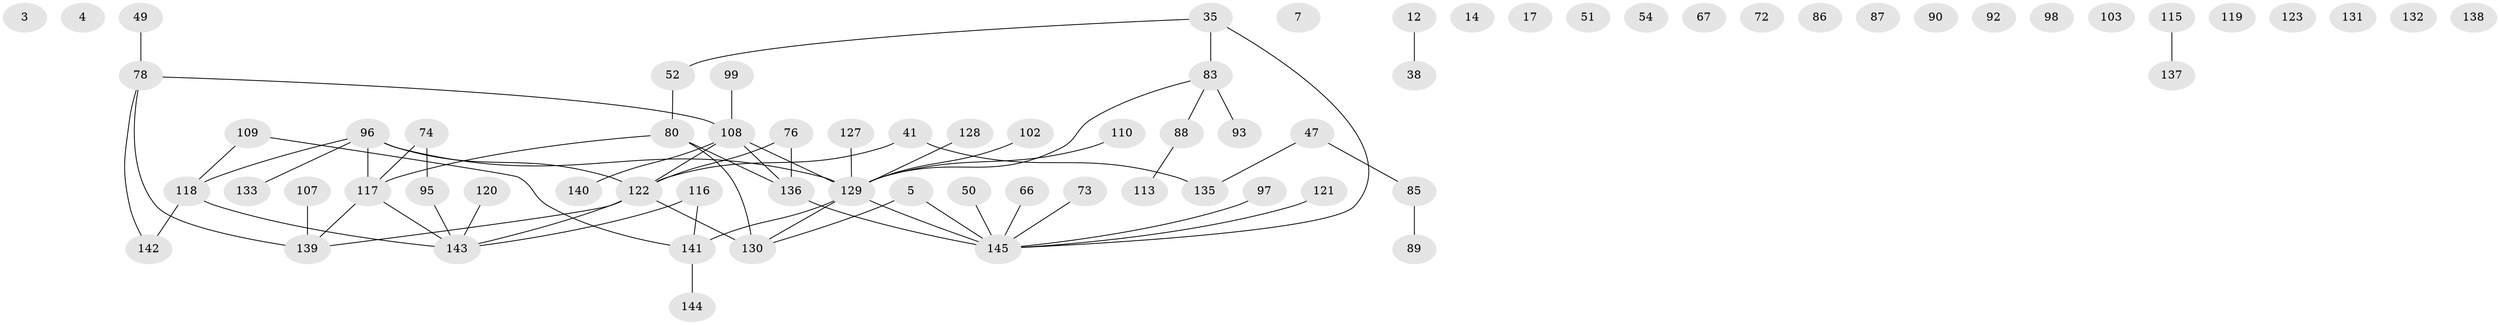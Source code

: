 // original degree distribution, {3: 0.2206896551724138, 4: 0.0896551724137931, 0: 0.1310344827586207, 2: 0.27586206896551724, 1: 0.23448275862068965, 5: 0.041379310344827586, 6: 0.006896551724137931}
// Generated by graph-tools (version 1.1) at 2025/38/03/09/25 04:38:49]
// undirected, 72 vertices, 66 edges
graph export_dot {
graph [start="1"]
  node [color=gray90,style=filled];
  3;
  4;
  5;
  7;
  12;
  14;
  17;
  35 [super="+23+33"];
  38;
  41;
  47;
  49;
  50;
  51;
  52 [super="+19"];
  54;
  66;
  67;
  72;
  73;
  74;
  76;
  78;
  80;
  83;
  85;
  86;
  87;
  88;
  89;
  90;
  92;
  93;
  95;
  96;
  97;
  98 [super="+10"];
  99;
  102;
  103;
  107;
  108 [super="+104+100"];
  109;
  110;
  113;
  115;
  116;
  117 [super="+13+114"];
  118;
  119;
  120;
  121;
  122 [super="+105"];
  123;
  127;
  128;
  129 [super="+27+124+126"];
  130 [super="+2"];
  131;
  132;
  133;
  135 [super="+21"];
  136 [super="+134+125"];
  137;
  138;
  139 [super="+15+106"];
  140;
  141;
  142;
  143 [super="+111+25+62"];
  144;
  145 [super="+44+64"];
  5 -- 130;
  5 -- 145;
  12 -- 38;
  35 -- 83 [weight=2];
  35 -- 52;
  35 -- 145 [weight=2];
  41 -- 122;
  41 -- 135;
  47 -- 85;
  47 -- 135;
  49 -- 78;
  50 -- 145;
  52 -- 80;
  66 -- 145;
  73 -- 145;
  74 -- 95;
  74 -- 117;
  76 -- 136;
  76 -- 122;
  78 -- 142;
  78 -- 139 [weight=2];
  78 -- 108;
  80 -- 117;
  80 -- 130 [weight=2];
  80 -- 136;
  83 -- 88;
  83 -- 93;
  83 -- 129;
  85 -- 89;
  88 -- 113;
  95 -- 143;
  96 -- 118;
  96 -- 133;
  96 -- 122;
  96 -- 117;
  96 -- 129;
  97 -- 145;
  99 -- 108;
  102 -- 129;
  107 -- 139;
  108 -- 129 [weight=3];
  108 -- 136 [weight=2];
  108 -- 122 [weight=2];
  108 -- 140;
  109 -- 118;
  109 -- 141;
  110 -- 129;
  115 -- 137;
  116 -- 141;
  116 -- 143;
  117 -- 139;
  117 -- 143;
  118 -- 142;
  118 -- 143;
  120 -- 143;
  121 -- 145;
  122 -- 130;
  122 -- 139;
  122 -- 143;
  127 -- 129;
  128 -- 129;
  129 -- 130;
  129 -- 145;
  129 -- 141;
  136 -- 145 [weight=3];
  141 -- 144;
}
